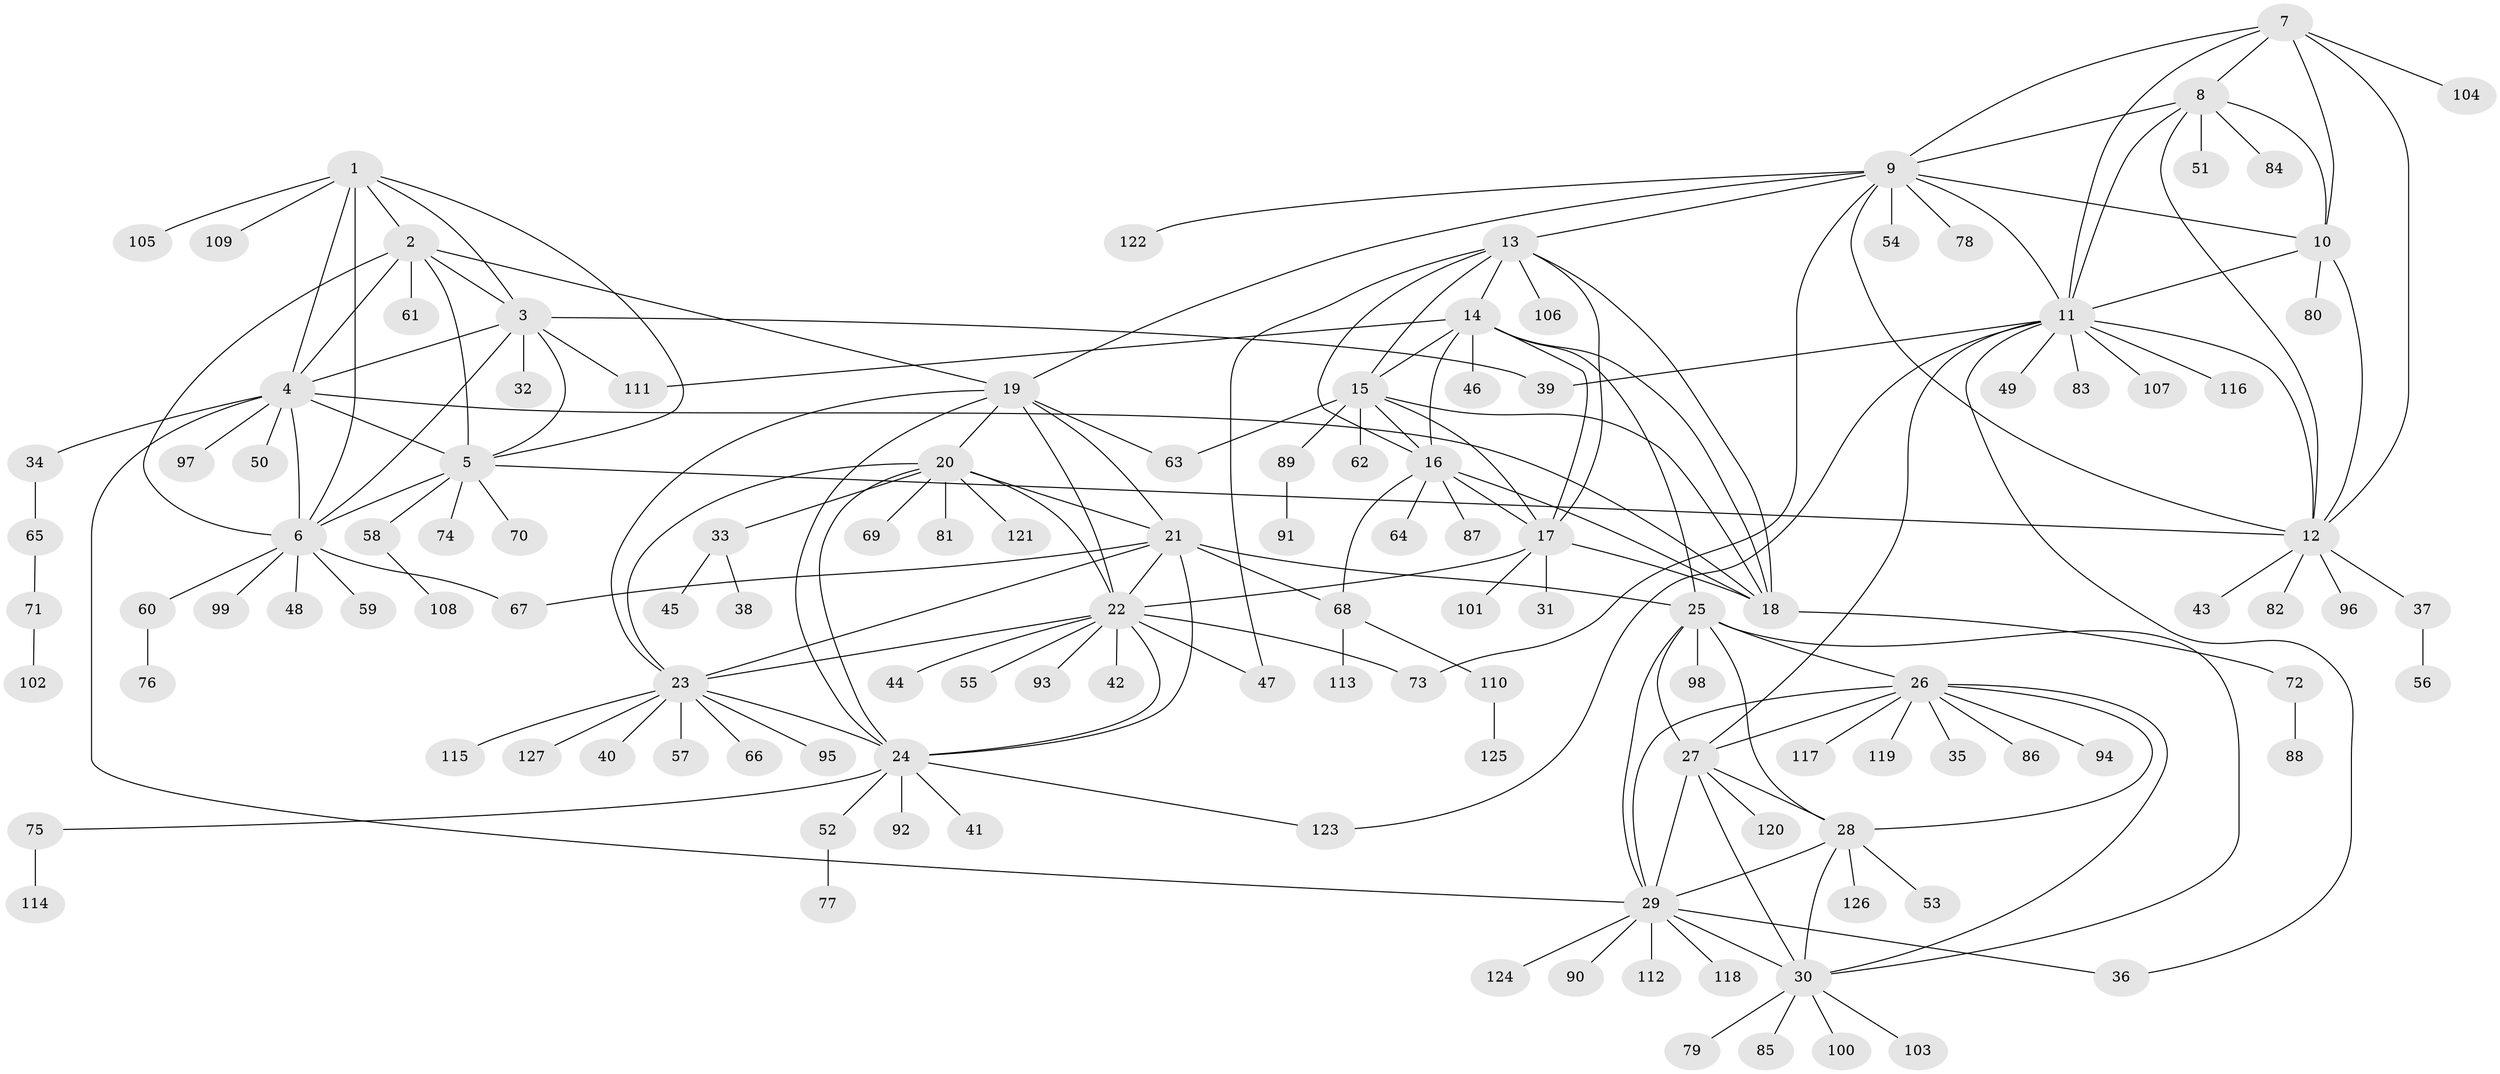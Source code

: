 // Generated by graph-tools (version 1.1) at 2025/50/03/09/25 03:50:42]
// undirected, 127 vertices, 191 edges
graph export_dot {
graph [start="1"]
  node [color=gray90,style=filled];
  1;
  2;
  3;
  4;
  5;
  6;
  7;
  8;
  9;
  10;
  11;
  12;
  13;
  14;
  15;
  16;
  17;
  18;
  19;
  20;
  21;
  22;
  23;
  24;
  25;
  26;
  27;
  28;
  29;
  30;
  31;
  32;
  33;
  34;
  35;
  36;
  37;
  38;
  39;
  40;
  41;
  42;
  43;
  44;
  45;
  46;
  47;
  48;
  49;
  50;
  51;
  52;
  53;
  54;
  55;
  56;
  57;
  58;
  59;
  60;
  61;
  62;
  63;
  64;
  65;
  66;
  67;
  68;
  69;
  70;
  71;
  72;
  73;
  74;
  75;
  76;
  77;
  78;
  79;
  80;
  81;
  82;
  83;
  84;
  85;
  86;
  87;
  88;
  89;
  90;
  91;
  92;
  93;
  94;
  95;
  96;
  97;
  98;
  99;
  100;
  101;
  102;
  103;
  104;
  105;
  106;
  107;
  108;
  109;
  110;
  111;
  112;
  113;
  114;
  115;
  116;
  117;
  118;
  119;
  120;
  121;
  122;
  123;
  124;
  125;
  126;
  127;
  1 -- 2;
  1 -- 3;
  1 -- 4;
  1 -- 5;
  1 -- 6;
  1 -- 105;
  1 -- 109;
  2 -- 3;
  2 -- 4;
  2 -- 5;
  2 -- 6;
  2 -- 19;
  2 -- 61;
  3 -- 4;
  3 -- 5;
  3 -- 6;
  3 -- 32;
  3 -- 39;
  3 -- 111;
  4 -- 5;
  4 -- 6;
  4 -- 18;
  4 -- 29;
  4 -- 34;
  4 -- 50;
  4 -- 97;
  5 -- 6;
  5 -- 12;
  5 -- 58;
  5 -- 70;
  5 -- 74;
  6 -- 48;
  6 -- 59;
  6 -- 60;
  6 -- 67;
  6 -- 99;
  7 -- 8;
  7 -- 9;
  7 -- 10;
  7 -- 11;
  7 -- 12;
  7 -- 104;
  8 -- 9;
  8 -- 10;
  8 -- 11;
  8 -- 12;
  8 -- 51;
  8 -- 84;
  9 -- 10;
  9 -- 11;
  9 -- 12;
  9 -- 13;
  9 -- 19;
  9 -- 54;
  9 -- 73;
  9 -- 78;
  9 -- 122;
  10 -- 11;
  10 -- 12;
  10 -- 80;
  11 -- 12;
  11 -- 27;
  11 -- 36;
  11 -- 39;
  11 -- 49;
  11 -- 83;
  11 -- 107;
  11 -- 116;
  11 -- 123;
  12 -- 37;
  12 -- 43;
  12 -- 82;
  12 -- 96;
  13 -- 14;
  13 -- 15;
  13 -- 16;
  13 -- 17;
  13 -- 18;
  13 -- 47;
  13 -- 106;
  14 -- 15;
  14 -- 16;
  14 -- 17;
  14 -- 18;
  14 -- 25;
  14 -- 46;
  14 -- 111;
  15 -- 16;
  15 -- 17;
  15 -- 18;
  15 -- 62;
  15 -- 63;
  15 -- 89;
  16 -- 17;
  16 -- 18;
  16 -- 64;
  16 -- 68;
  16 -- 87;
  17 -- 18;
  17 -- 22;
  17 -- 31;
  17 -- 101;
  18 -- 72;
  19 -- 20;
  19 -- 21;
  19 -- 22;
  19 -- 23;
  19 -- 24;
  19 -- 63;
  20 -- 21;
  20 -- 22;
  20 -- 23;
  20 -- 24;
  20 -- 33;
  20 -- 69;
  20 -- 81;
  20 -- 121;
  21 -- 22;
  21 -- 23;
  21 -- 24;
  21 -- 25;
  21 -- 67;
  21 -- 68;
  22 -- 23;
  22 -- 24;
  22 -- 42;
  22 -- 44;
  22 -- 47;
  22 -- 55;
  22 -- 73;
  22 -- 93;
  23 -- 24;
  23 -- 40;
  23 -- 57;
  23 -- 66;
  23 -- 95;
  23 -- 115;
  23 -- 127;
  24 -- 41;
  24 -- 52;
  24 -- 75;
  24 -- 92;
  24 -- 123;
  25 -- 26;
  25 -- 27;
  25 -- 28;
  25 -- 29;
  25 -- 30;
  25 -- 98;
  26 -- 27;
  26 -- 28;
  26 -- 29;
  26 -- 30;
  26 -- 35;
  26 -- 86;
  26 -- 94;
  26 -- 117;
  26 -- 119;
  27 -- 28;
  27 -- 29;
  27 -- 30;
  27 -- 120;
  28 -- 29;
  28 -- 30;
  28 -- 53;
  28 -- 126;
  29 -- 30;
  29 -- 36;
  29 -- 90;
  29 -- 112;
  29 -- 118;
  29 -- 124;
  30 -- 79;
  30 -- 85;
  30 -- 100;
  30 -- 103;
  33 -- 38;
  33 -- 45;
  34 -- 65;
  37 -- 56;
  52 -- 77;
  58 -- 108;
  60 -- 76;
  65 -- 71;
  68 -- 110;
  68 -- 113;
  71 -- 102;
  72 -- 88;
  75 -- 114;
  89 -- 91;
  110 -- 125;
}
